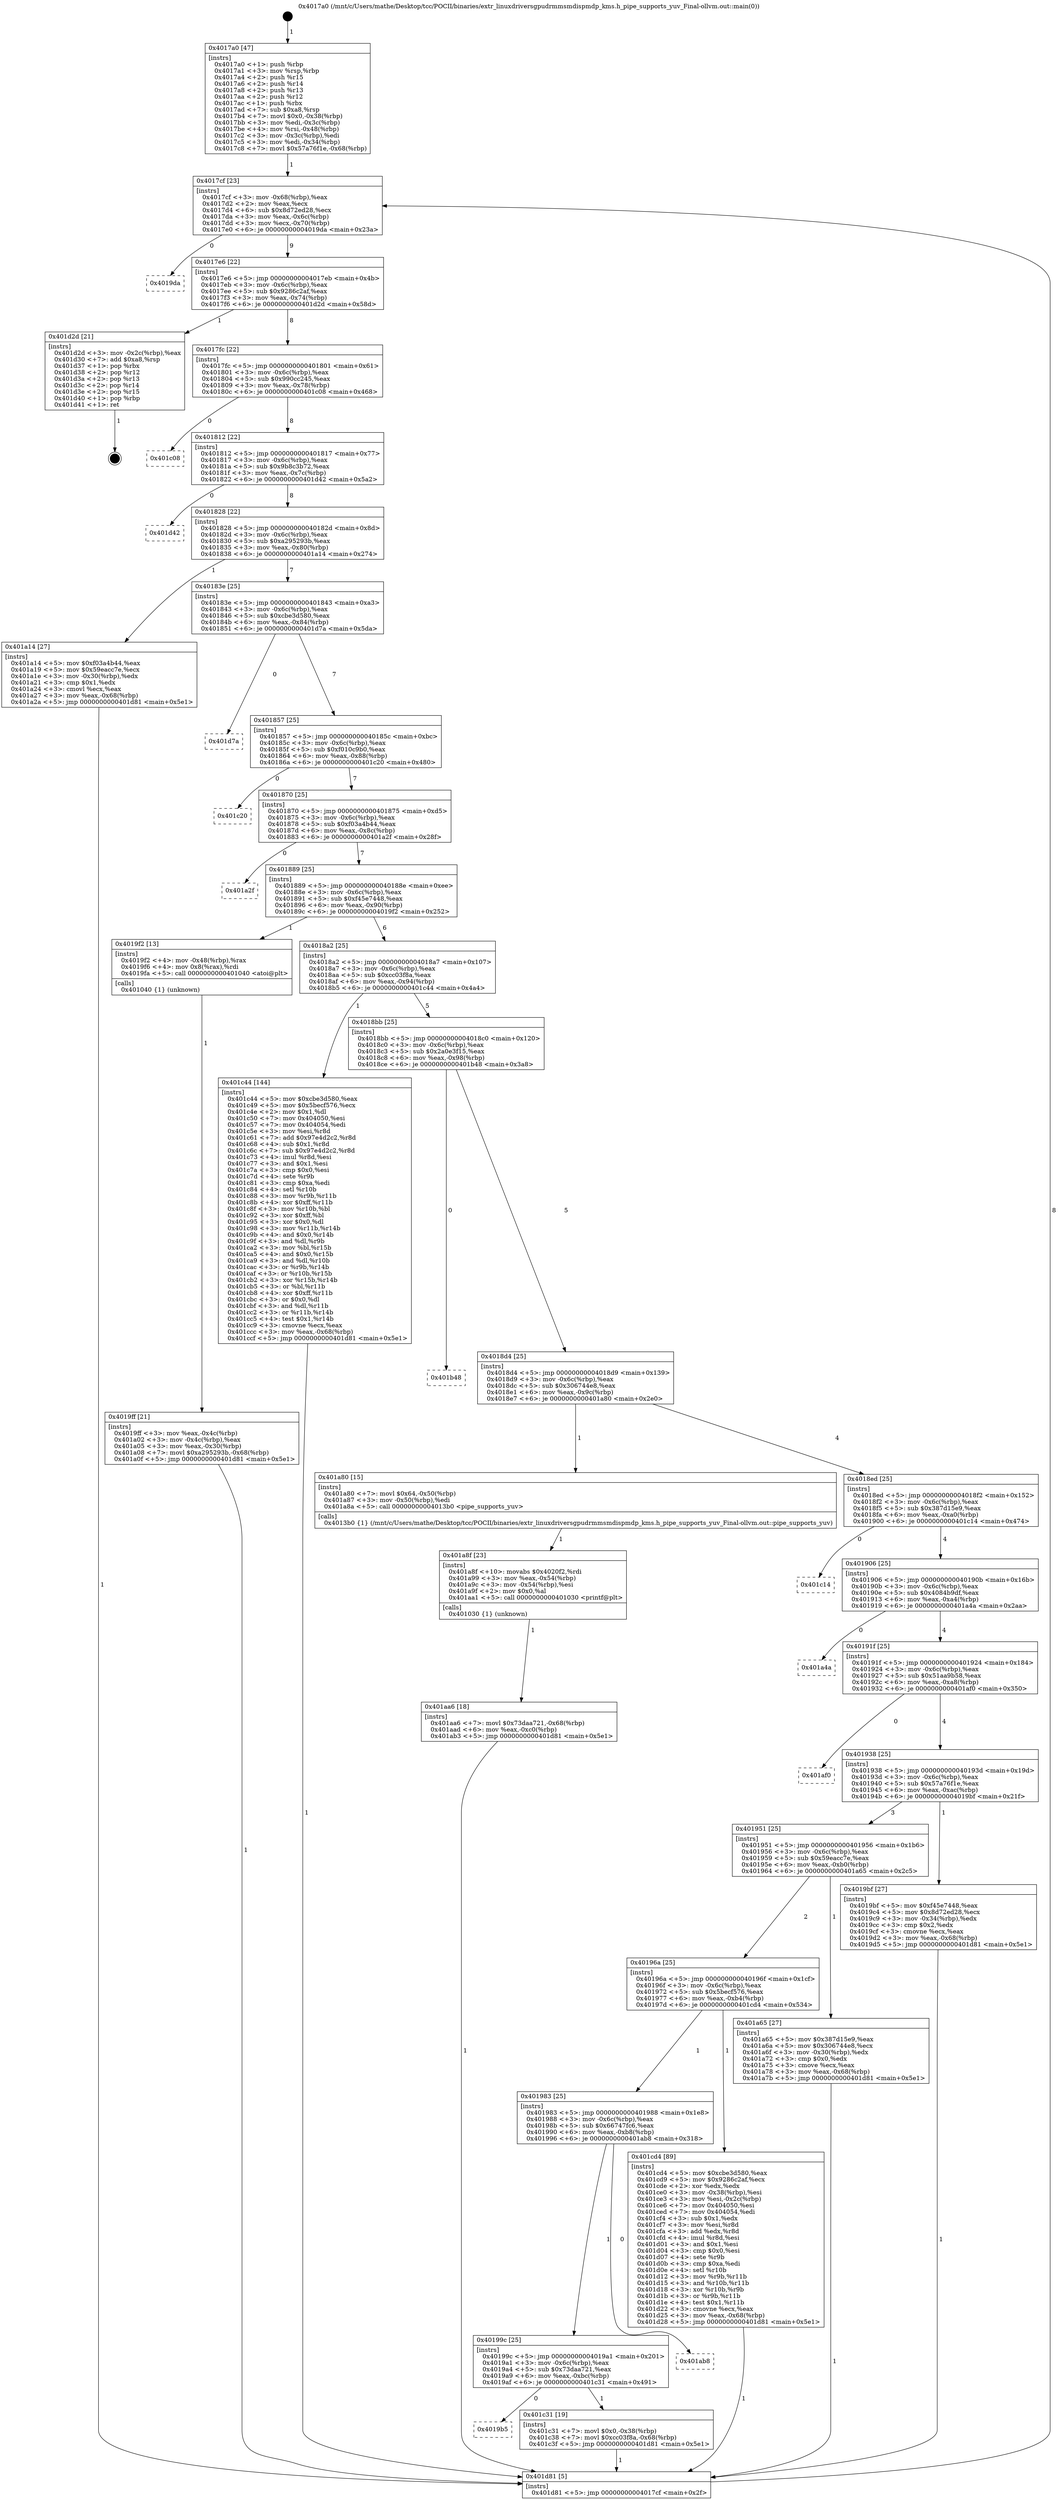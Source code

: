 digraph "0x4017a0" {
  label = "0x4017a0 (/mnt/c/Users/mathe/Desktop/tcc/POCII/binaries/extr_linuxdriversgpudrmmsmdispmdp_kms.h_pipe_supports_yuv_Final-ollvm.out::main(0))"
  labelloc = "t"
  node[shape=record]

  Entry [label="",width=0.3,height=0.3,shape=circle,fillcolor=black,style=filled]
  "0x4017cf" [label="{
     0x4017cf [23]\l
     | [instrs]\l
     &nbsp;&nbsp;0x4017cf \<+3\>: mov -0x68(%rbp),%eax\l
     &nbsp;&nbsp;0x4017d2 \<+2\>: mov %eax,%ecx\l
     &nbsp;&nbsp;0x4017d4 \<+6\>: sub $0x8d72ed28,%ecx\l
     &nbsp;&nbsp;0x4017da \<+3\>: mov %eax,-0x6c(%rbp)\l
     &nbsp;&nbsp;0x4017dd \<+3\>: mov %ecx,-0x70(%rbp)\l
     &nbsp;&nbsp;0x4017e0 \<+6\>: je 00000000004019da \<main+0x23a\>\l
  }"]
  "0x4019da" [label="{
     0x4019da\l
  }", style=dashed]
  "0x4017e6" [label="{
     0x4017e6 [22]\l
     | [instrs]\l
     &nbsp;&nbsp;0x4017e6 \<+5\>: jmp 00000000004017eb \<main+0x4b\>\l
     &nbsp;&nbsp;0x4017eb \<+3\>: mov -0x6c(%rbp),%eax\l
     &nbsp;&nbsp;0x4017ee \<+5\>: sub $0x9286c2af,%eax\l
     &nbsp;&nbsp;0x4017f3 \<+3\>: mov %eax,-0x74(%rbp)\l
     &nbsp;&nbsp;0x4017f6 \<+6\>: je 0000000000401d2d \<main+0x58d\>\l
  }"]
  Exit [label="",width=0.3,height=0.3,shape=circle,fillcolor=black,style=filled,peripheries=2]
  "0x401d2d" [label="{
     0x401d2d [21]\l
     | [instrs]\l
     &nbsp;&nbsp;0x401d2d \<+3\>: mov -0x2c(%rbp),%eax\l
     &nbsp;&nbsp;0x401d30 \<+7\>: add $0xa8,%rsp\l
     &nbsp;&nbsp;0x401d37 \<+1\>: pop %rbx\l
     &nbsp;&nbsp;0x401d38 \<+2\>: pop %r12\l
     &nbsp;&nbsp;0x401d3a \<+2\>: pop %r13\l
     &nbsp;&nbsp;0x401d3c \<+2\>: pop %r14\l
     &nbsp;&nbsp;0x401d3e \<+2\>: pop %r15\l
     &nbsp;&nbsp;0x401d40 \<+1\>: pop %rbp\l
     &nbsp;&nbsp;0x401d41 \<+1\>: ret\l
  }"]
  "0x4017fc" [label="{
     0x4017fc [22]\l
     | [instrs]\l
     &nbsp;&nbsp;0x4017fc \<+5\>: jmp 0000000000401801 \<main+0x61\>\l
     &nbsp;&nbsp;0x401801 \<+3\>: mov -0x6c(%rbp),%eax\l
     &nbsp;&nbsp;0x401804 \<+5\>: sub $0x990cc245,%eax\l
     &nbsp;&nbsp;0x401809 \<+3\>: mov %eax,-0x78(%rbp)\l
     &nbsp;&nbsp;0x40180c \<+6\>: je 0000000000401c08 \<main+0x468\>\l
  }"]
  "0x4019b5" [label="{
     0x4019b5\l
  }", style=dashed]
  "0x401c08" [label="{
     0x401c08\l
  }", style=dashed]
  "0x401812" [label="{
     0x401812 [22]\l
     | [instrs]\l
     &nbsp;&nbsp;0x401812 \<+5\>: jmp 0000000000401817 \<main+0x77\>\l
     &nbsp;&nbsp;0x401817 \<+3\>: mov -0x6c(%rbp),%eax\l
     &nbsp;&nbsp;0x40181a \<+5\>: sub $0x9b8c3b72,%eax\l
     &nbsp;&nbsp;0x40181f \<+3\>: mov %eax,-0x7c(%rbp)\l
     &nbsp;&nbsp;0x401822 \<+6\>: je 0000000000401d42 \<main+0x5a2\>\l
  }"]
  "0x401c31" [label="{
     0x401c31 [19]\l
     | [instrs]\l
     &nbsp;&nbsp;0x401c31 \<+7\>: movl $0x0,-0x38(%rbp)\l
     &nbsp;&nbsp;0x401c38 \<+7\>: movl $0xcc03f8a,-0x68(%rbp)\l
     &nbsp;&nbsp;0x401c3f \<+5\>: jmp 0000000000401d81 \<main+0x5e1\>\l
  }"]
  "0x401d42" [label="{
     0x401d42\l
  }", style=dashed]
  "0x401828" [label="{
     0x401828 [22]\l
     | [instrs]\l
     &nbsp;&nbsp;0x401828 \<+5\>: jmp 000000000040182d \<main+0x8d\>\l
     &nbsp;&nbsp;0x40182d \<+3\>: mov -0x6c(%rbp),%eax\l
     &nbsp;&nbsp;0x401830 \<+5\>: sub $0xa295293b,%eax\l
     &nbsp;&nbsp;0x401835 \<+3\>: mov %eax,-0x80(%rbp)\l
     &nbsp;&nbsp;0x401838 \<+6\>: je 0000000000401a14 \<main+0x274\>\l
  }"]
  "0x40199c" [label="{
     0x40199c [25]\l
     | [instrs]\l
     &nbsp;&nbsp;0x40199c \<+5\>: jmp 00000000004019a1 \<main+0x201\>\l
     &nbsp;&nbsp;0x4019a1 \<+3\>: mov -0x6c(%rbp),%eax\l
     &nbsp;&nbsp;0x4019a4 \<+5\>: sub $0x73daa721,%eax\l
     &nbsp;&nbsp;0x4019a9 \<+6\>: mov %eax,-0xbc(%rbp)\l
     &nbsp;&nbsp;0x4019af \<+6\>: je 0000000000401c31 \<main+0x491\>\l
  }"]
  "0x401a14" [label="{
     0x401a14 [27]\l
     | [instrs]\l
     &nbsp;&nbsp;0x401a14 \<+5\>: mov $0xf03a4b44,%eax\l
     &nbsp;&nbsp;0x401a19 \<+5\>: mov $0x59eacc7e,%ecx\l
     &nbsp;&nbsp;0x401a1e \<+3\>: mov -0x30(%rbp),%edx\l
     &nbsp;&nbsp;0x401a21 \<+3\>: cmp $0x1,%edx\l
     &nbsp;&nbsp;0x401a24 \<+3\>: cmovl %ecx,%eax\l
     &nbsp;&nbsp;0x401a27 \<+3\>: mov %eax,-0x68(%rbp)\l
     &nbsp;&nbsp;0x401a2a \<+5\>: jmp 0000000000401d81 \<main+0x5e1\>\l
  }"]
  "0x40183e" [label="{
     0x40183e [25]\l
     | [instrs]\l
     &nbsp;&nbsp;0x40183e \<+5\>: jmp 0000000000401843 \<main+0xa3\>\l
     &nbsp;&nbsp;0x401843 \<+3\>: mov -0x6c(%rbp),%eax\l
     &nbsp;&nbsp;0x401846 \<+5\>: sub $0xcbe3d580,%eax\l
     &nbsp;&nbsp;0x40184b \<+6\>: mov %eax,-0x84(%rbp)\l
     &nbsp;&nbsp;0x401851 \<+6\>: je 0000000000401d7a \<main+0x5da\>\l
  }"]
  "0x401ab8" [label="{
     0x401ab8\l
  }", style=dashed]
  "0x401d7a" [label="{
     0x401d7a\l
  }", style=dashed]
  "0x401857" [label="{
     0x401857 [25]\l
     | [instrs]\l
     &nbsp;&nbsp;0x401857 \<+5\>: jmp 000000000040185c \<main+0xbc\>\l
     &nbsp;&nbsp;0x40185c \<+3\>: mov -0x6c(%rbp),%eax\l
     &nbsp;&nbsp;0x40185f \<+5\>: sub $0xf010c9b0,%eax\l
     &nbsp;&nbsp;0x401864 \<+6\>: mov %eax,-0x88(%rbp)\l
     &nbsp;&nbsp;0x40186a \<+6\>: je 0000000000401c20 \<main+0x480\>\l
  }"]
  "0x401983" [label="{
     0x401983 [25]\l
     | [instrs]\l
     &nbsp;&nbsp;0x401983 \<+5\>: jmp 0000000000401988 \<main+0x1e8\>\l
     &nbsp;&nbsp;0x401988 \<+3\>: mov -0x6c(%rbp),%eax\l
     &nbsp;&nbsp;0x40198b \<+5\>: sub $0x66747fc6,%eax\l
     &nbsp;&nbsp;0x401990 \<+6\>: mov %eax,-0xb8(%rbp)\l
     &nbsp;&nbsp;0x401996 \<+6\>: je 0000000000401ab8 \<main+0x318\>\l
  }"]
  "0x401c20" [label="{
     0x401c20\l
  }", style=dashed]
  "0x401870" [label="{
     0x401870 [25]\l
     | [instrs]\l
     &nbsp;&nbsp;0x401870 \<+5\>: jmp 0000000000401875 \<main+0xd5\>\l
     &nbsp;&nbsp;0x401875 \<+3\>: mov -0x6c(%rbp),%eax\l
     &nbsp;&nbsp;0x401878 \<+5\>: sub $0xf03a4b44,%eax\l
     &nbsp;&nbsp;0x40187d \<+6\>: mov %eax,-0x8c(%rbp)\l
     &nbsp;&nbsp;0x401883 \<+6\>: je 0000000000401a2f \<main+0x28f\>\l
  }"]
  "0x401cd4" [label="{
     0x401cd4 [89]\l
     | [instrs]\l
     &nbsp;&nbsp;0x401cd4 \<+5\>: mov $0xcbe3d580,%eax\l
     &nbsp;&nbsp;0x401cd9 \<+5\>: mov $0x9286c2af,%ecx\l
     &nbsp;&nbsp;0x401cde \<+2\>: xor %edx,%edx\l
     &nbsp;&nbsp;0x401ce0 \<+3\>: mov -0x38(%rbp),%esi\l
     &nbsp;&nbsp;0x401ce3 \<+3\>: mov %esi,-0x2c(%rbp)\l
     &nbsp;&nbsp;0x401ce6 \<+7\>: mov 0x404050,%esi\l
     &nbsp;&nbsp;0x401ced \<+7\>: mov 0x404054,%edi\l
     &nbsp;&nbsp;0x401cf4 \<+3\>: sub $0x1,%edx\l
     &nbsp;&nbsp;0x401cf7 \<+3\>: mov %esi,%r8d\l
     &nbsp;&nbsp;0x401cfa \<+3\>: add %edx,%r8d\l
     &nbsp;&nbsp;0x401cfd \<+4\>: imul %r8d,%esi\l
     &nbsp;&nbsp;0x401d01 \<+3\>: and $0x1,%esi\l
     &nbsp;&nbsp;0x401d04 \<+3\>: cmp $0x0,%esi\l
     &nbsp;&nbsp;0x401d07 \<+4\>: sete %r9b\l
     &nbsp;&nbsp;0x401d0b \<+3\>: cmp $0xa,%edi\l
     &nbsp;&nbsp;0x401d0e \<+4\>: setl %r10b\l
     &nbsp;&nbsp;0x401d12 \<+3\>: mov %r9b,%r11b\l
     &nbsp;&nbsp;0x401d15 \<+3\>: and %r10b,%r11b\l
     &nbsp;&nbsp;0x401d18 \<+3\>: xor %r10b,%r9b\l
     &nbsp;&nbsp;0x401d1b \<+3\>: or %r9b,%r11b\l
     &nbsp;&nbsp;0x401d1e \<+4\>: test $0x1,%r11b\l
     &nbsp;&nbsp;0x401d22 \<+3\>: cmovne %ecx,%eax\l
     &nbsp;&nbsp;0x401d25 \<+3\>: mov %eax,-0x68(%rbp)\l
     &nbsp;&nbsp;0x401d28 \<+5\>: jmp 0000000000401d81 \<main+0x5e1\>\l
  }"]
  "0x401a2f" [label="{
     0x401a2f\l
  }", style=dashed]
  "0x401889" [label="{
     0x401889 [25]\l
     | [instrs]\l
     &nbsp;&nbsp;0x401889 \<+5\>: jmp 000000000040188e \<main+0xee\>\l
     &nbsp;&nbsp;0x40188e \<+3\>: mov -0x6c(%rbp),%eax\l
     &nbsp;&nbsp;0x401891 \<+5\>: sub $0xf45e7448,%eax\l
     &nbsp;&nbsp;0x401896 \<+6\>: mov %eax,-0x90(%rbp)\l
     &nbsp;&nbsp;0x40189c \<+6\>: je 00000000004019f2 \<main+0x252\>\l
  }"]
  "0x401aa6" [label="{
     0x401aa6 [18]\l
     | [instrs]\l
     &nbsp;&nbsp;0x401aa6 \<+7\>: movl $0x73daa721,-0x68(%rbp)\l
     &nbsp;&nbsp;0x401aad \<+6\>: mov %eax,-0xc0(%rbp)\l
     &nbsp;&nbsp;0x401ab3 \<+5\>: jmp 0000000000401d81 \<main+0x5e1\>\l
  }"]
  "0x4019f2" [label="{
     0x4019f2 [13]\l
     | [instrs]\l
     &nbsp;&nbsp;0x4019f2 \<+4\>: mov -0x48(%rbp),%rax\l
     &nbsp;&nbsp;0x4019f6 \<+4\>: mov 0x8(%rax),%rdi\l
     &nbsp;&nbsp;0x4019fa \<+5\>: call 0000000000401040 \<atoi@plt\>\l
     | [calls]\l
     &nbsp;&nbsp;0x401040 \{1\} (unknown)\l
  }"]
  "0x4018a2" [label="{
     0x4018a2 [25]\l
     | [instrs]\l
     &nbsp;&nbsp;0x4018a2 \<+5\>: jmp 00000000004018a7 \<main+0x107\>\l
     &nbsp;&nbsp;0x4018a7 \<+3\>: mov -0x6c(%rbp),%eax\l
     &nbsp;&nbsp;0x4018aa \<+5\>: sub $0xcc03f8a,%eax\l
     &nbsp;&nbsp;0x4018af \<+6\>: mov %eax,-0x94(%rbp)\l
     &nbsp;&nbsp;0x4018b5 \<+6\>: je 0000000000401c44 \<main+0x4a4\>\l
  }"]
  "0x401a8f" [label="{
     0x401a8f [23]\l
     | [instrs]\l
     &nbsp;&nbsp;0x401a8f \<+10\>: movabs $0x4020f2,%rdi\l
     &nbsp;&nbsp;0x401a99 \<+3\>: mov %eax,-0x54(%rbp)\l
     &nbsp;&nbsp;0x401a9c \<+3\>: mov -0x54(%rbp),%esi\l
     &nbsp;&nbsp;0x401a9f \<+2\>: mov $0x0,%al\l
     &nbsp;&nbsp;0x401aa1 \<+5\>: call 0000000000401030 \<printf@plt\>\l
     | [calls]\l
     &nbsp;&nbsp;0x401030 \{1\} (unknown)\l
  }"]
  "0x401c44" [label="{
     0x401c44 [144]\l
     | [instrs]\l
     &nbsp;&nbsp;0x401c44 \<+5\>: mov $0xcbe3d580,%eax\l
     &nbsp;&nbsp;0x401c49 \<+5\>: mov $0x5becf576,%ecx\l
     &nbsp;&nbsp;0x401c4e \<+2\>: mov $0x1,%dl\l
     &nbsp;&nbsp;0x401c50 \<+7\>: mov 0x404050,%esi\l
     &nbsp;&nbsp;0x401c57 \<+7\>: mov 0x404054,%edi\l
     &nbsp;&nbsp;0x401c5e \<+3\>: mov %esi,%r8d\l
     &nbsp;&nbsp;0x401c61 \<+7\>: add $0x97e4d2c2,%r8d\l
     &nbsp;&nbsp;0x401c68 \<+4\>: sub $0x1,%r8d\l
     &nbsp;&nbsp;0x401c6c \<+7\>: sub $0x97e4d2c2,%r8d\l
     &nbsp;&nbsp;0x401c73 \<+4\>: imul %r8d,%esi\l
     &nbsp;&nbsp;0x401c77 \<+3\>: and $0x1,%esi\l
     &nbsp;&nbsp;0x401c7a \<+3\>: cmp $0x0,%esi\l
     &nbsp;&nbsp;0x401c7d \<+4\>: sete %r9b\l
     &nbsp;&nbsp;0x401c81 \<+3\>: cmp $0xa,%edi\l
     &nbsp;&nbsp;0x401c84 \<+4\>: setl %r10b\l
     &nbsp;&nbsp;0x401c88 \<+3\>: mov %r9b,%r11b\l
     &nbsp;&nbsp;0x401c8b \<+4\>: xor $0xff,%r11b\l
     &nbsp;&nbsp;0x401c8f \<+3\>: mov %r10b,%bl\l
     &nbsp;&nbsp;0x401c92 \<+3\>: xor $0xff,%bl\l
     &nbsp;&nbsp;0x401c95 \<+3\>: xor $0x0,%dl\l
     &nbsp;&nbsp;0x401c98 \<+3\>: mov %r11b,%r14b\l
     &nbsp;&nbsp;0x401c9b \<+4\>: and $0x0,%r14b\l
     &nbsp;&nbsp;0x401c9f \<+3\>: and %dl,%r9b\l
     &nbsp;&nbsp;0x401ca2 \<+3\>: mov %bl,%r15b\l
     &nbsp;&nbsp;0x401ca5 \<+4\>: and $0x0,%r15b\l
     &nbsp;&nbsp;0x401ca9 \<+3\>: and %dl,%r10b\l
     &nbsp;&nbsp;0x401cac \<+3\>: or %r9b,%r14b\l
     &nbsp;&nbsp;0x401caf \<+3\>: or %r10b,%r15b\l
     &nbsp;&nbsp;0x401cb2 \<+3\>: xor %r15b,%r14b\l
     &nbsp;&nbsp;0x401cb5 \<+3\>: or %bl,%r11b\l
     &nbsp;&nbsp;0x401cb8 \<+4\>: xor $0xff,%r11b\l
     &nbsp;&nbsp;0x401cbc \<+3\>: or $0x0,%dl\l
     &nbsp;&nbsp;0x401cbf \<+3\>: and %dl,%r11b\l
     &nbsp;&nbsp;0x401cc2 \<+3\>: or %r11b,%r14b\l
     &nbsp;&nbsp;0x401cc5 \<+4\>: test $0x1,%r14b\l
     &nbsp;&nbsp;0x401cc9 \<+3\>: cmovne %ecx,%eax\l
     &nbsp;&nbsp;0x401ccc \<+3\>: mov %eax,-0x68(%rbp)\l
     &nbsp;&nbsp;0x401ccf \<+5\>: jmp 0000000000401d81 \<main+0x5e1\>\l
  }"]
  "0x4018bb" [label="{
     0x4018bb [25]\l
     | [instrs]\l
     &nbsp;&nbsp;0x4018bb \<+5\>: jmp 00000000004018c0 \<main+0x120\>\l
     &nbsp;&nbsp;0x4018c0 \<+3\>: mov -0x6c(%rbp),%eax\l
     &nbsp;&nbsp;0x4018c3 \<+5\>: sub $0x2a0e3f15,%eax\l
     &nbsp;&nbsp;0x4018c8 \<+6\>: mov %eax,-0x98(%rbp)\l
     &nbsp;&nbsp;0x4018ce \<+6\>: je 0000000000401b48 \<main+0x3a8\>\l
  }"]
  "0x40196a" [label="{
     0x40196a [25]\l
     | [instrs]\l
     &nbsp;&nbsp;0x40196a \<+5\>: jmp 000000000040196f \<main+0x1cf\>\l
     &nbsp;&nbsp;0x40196f \<+3\>: mov -0x6c(%rbp),%eax\l
     &nbsp;&nbsp;0x401972 \<+5\>: sub $0x5becf576,%eax\l
     &nbsp;&nbsp;0x401977 \<+6\>: mov %eax,-0xb4(%rbp)\l
     &nbsp;&nbsp;0x40197d \<+6\>: je 0000000000401cd4 \<main+0x534\>\l
  }"]
  "0x401b48" [label="{
     0x401b48\l
  }", style=dashed]
  "0x4018d4" [label="{
     0x4018d4 [25]\l
     | [instrs]\l
     &nbsp;&nbsp;0x4018d4 \<+5\>: jmp 00000000004018d9 \<main+0x139\>\l
     &nbsp;&nbsp;0x4018d9 \<+3\>: mov -0x6c(%rbp),%eax\l
     &nbsp;&nbsp;0x4018dc \<+5\>: sub $0x306744e8,%eax\l
     &nbsp;&nbsp;0x4018e1 \<+6\>: mov %eax,-0x9c(%rbp)\l
     &nbsp;&nbsp;0x4018e7 \<+6\>: je 0000000000401a80 \<main+0x2e0\>\l
  }"]
  "0x401a65" [label="{
     0x401a65 [27]\l
     | [instrs]\l
     &nbsp;&nbsp;0x401a65 \<+5\>: mov $0x387d15e9,%eax\l
     &nbsp;&nbsp;0x401a6a \<+5\>: mov $0x306744e8,%ecx\l
     &nbsp;&nbsp;0x401a6f \<+3\>: mov -0x30(%rbp),%edx\l
     &nbsp;&nbsp;0x401a72 \<+3\>: cmp $0x0,%edx\l
     &nbsp;&nbsp;0x401a75 \<+3\>: cmove %ecx,%eax\l
     &nbsp;&nbsp;0x401a78 \<+3\>: mov %eax,-0x68(%rbp)\l
     &nbsp;&nbsp;0x401a7b \<+5\>: jmp 0000000000401d81 \<main+0x5e1\>\l
  }"]
  "0x401a80" [label="{
     0x401a80 [15]\l
     | [instrs]\l
     &nbsp;&nbsp;0x401a80 \<+7\>: movl $0x64,-0x50(%rbp)\l
     &nbsp;&nbsp;0x401a87 \<+3\>: mov -0x50(%rbp),%edi\l
     &nbsp;&nbsp;0x401a8a \<+5\>: call 00000000004013b0 \<pipe_supports_yuv\>\l
     | [calls]\l
     &nbsp;&nbsp;0x4013b0 \{1\} (/mnt/c/Users/mathe/Desktop/tcc/POCII/binaries/extr_linuxdriversgpudrmmsmdispmdp_kms.h_pipe_supports_yuv_Final-ollvm.out::pipe_supports_yuv)\l
  }"]
  "0x4018ed" [label="{
     0x4018ed [25]\l
     | [instrs]\l
     &nbsp;&nbsp;0x4018ed \<+5\>: jmp 00000000004018f2 \<main+0x152\>\l
     &nbsp;&nbsp;0x4018f2 \<+3\>: mov -0x6c(%rbp),%eax\l
     &nbsp;&nbsp;0x4018f5 \<+5\>: sub $0x387d15e9,%eax\l
     &nbsp;&nbsp;0x4018fa \<+6\>: mov %eax,-0xa0(%rbp)\l
     &nbsp;&nbsp;0x401900 \<+6\>: je 0000000000401c14 \<main+0x474\>\l
  }"]
  "0x4019ff" [label="{
     0x4019ff [21]\l
     | [instrs]\l
     &nbsp;&nbsp;0x4019ff \<+3\>: mov %eax,-0x4c(%rbp)\l
     &nbsp;&nbsp;0x401a02 \<+3\>: mov -0x4c(%rbp),%eax\l
     &nbsp;&nbsp;0x401a05 \<+3\>: mov %eax,-0x30(%rbp)\l
     &nbsp;&nbsp;0x401a08 \<+7\>: movl $0xa295293b,-0x68(%rbp)\l
     &nbsp;&nbsp;0x401a0f \<+5\>: jmp 0000000000401d81 \<main+0x5e1\>\l
  }"]
  "0x401c14" [label="{
     0x401c14\l
  }", style=dashed]
  "0x401906" [label="{
     0x401906 [25]\l
     | [instrs]\l
     &nbsp;&nbsp;0x401906 \<+5\>: jmp 000000000040190b \<main+0x16b\>\l
     &nbsp;&nbsp;0x40190b \<+3\>: mov -0x6c(%rbp),%eax\l
     &nbsp;&nbsp;0x40190e \<+5\>: sub $0x4084b9df,%eax\l
     &nbsp;&nbsp;0x401913 \<+6\>: mov %eax,-0xa4(%rbp)\l
     &nbsp;&nbsp;0x401919 \<+6\>: je 0000000000401a4a \<main+0x2aa\>\l
  }"]
  "0x4017a0" [label="{
     0x4017a0 [47]\l
     | [instrs]\l
     &nbsp;&nbsp;0x4017a0 \<+1\>: push %rbp\l
     &nbsp;&nbsp;0x4017a1 \<+3\>: mov %rsp,%rbp\l
     &nbsp;&nbsp;0x4017a4 \<+2\>: push %r15\l
     &nbsp;&nbsp;0x4017a6 \<+2\>: push %r14\l
     &nbsp;&nbsp;0x4017a8 \<+2\>: push %r13\l
     &nbsp;&nbsp;0x4017aa \<+2\>: push %r12\l
     &nbsp;&nbsp;0x4017ac \<+1\>: push %rbx\l
     &nbsp;&nbsp;0x4017ad \<+7\>: sub $0xa8,%rsp\l
     &nbsp;&nbsp;0x4017b4 \<+7\>: movl $0x0,-0x38(%rbp)\l
     &nbsp;&nbsp;0x4017bb \<+3\>: mov %edi,-0x3c(%rbp)\l
     &nbsp;&nbsp;0x4017be \<+4\>: mov %rsi,-0x48(%rbp)\l
     &nbsp;&nbsp;0x4017c2 \<+3\>: mov -0x3c(%rbp),%edi\l
     &nbsp;&nbsp;0x4017c5 \<+3\>: mov %edi,-0x34(%rbp)\l
     &nbsp;&nbsp;0x4017c8 \<+7\>: movl $0x57a76f1e,-0x68(%rbp)\l
  }"]
  "0x401a4a" [label="{
     0x401a4a\l
  }", style=dashed]
  "0x40191f" [label="{
     0x40191f [25]\l
     | [instrs]\l
     &nbsp;&nbsp;0x40191f \<+5\>: jmp 0000000000401924 \<main+0x184\>\l
     &nbsp;&nbsp;0x401924 \<+3\>: mov -0x6c(%rbp),%eax\l
     &nbsp;&nbsp;0x401927 \<+5\>: sub $0x51aa9b58,%eax\l
     &nbsp;&nbsp;0x40192c \<+6\>: mov %eax,-0xa8(%rbp)\l
     &nbsp;&nbsp;0x401932 \<+6\>: je 0000000000401af0 \<main+0x350\>\l
  }"]
  "0x401d81" [label="{
     0x401d81 [5]\l
     | [instrs]\l
     &nbsp;&nbsp;0x401d81 \<+5\>: jmp 00000000004017cf \<main+0x2f\>\l
  }"]
  "0x401af0" [label="{
     0x401af0\l
  }", style=dashed]
  "0x401938" [label="{
     0x401938 [25]\l
     | [instrs]\l
     &nbsp;&nbsp;0x401938 \<+5\>: jmp 000000000040193d \<main+0x19d\>\l
     &nbsp;&nbsp;0x40193d \<+3\>: mov -0x6c(%rbp),%eax\l
     &nbsp;&nbsp;0x401940 \<+5\>: sub $0x57a76f1e,%eax\l
     &nbsp;&nbsp;0x401945 \<+6\>: mov %eax,-0xac(%rbp)\l
     &nbsp;&nbsp;0x40194b \<+6\>: je 00000000004019bf \<main+0x21f\>\l
  }"]
  "0x401951" [label="{
     0x401951 [25]\l
     | [instrs]\l
     &nbsp;&nbsp;0x401951 \<+5\>: jmp 0000000000401956 \<main+0x1b6\>\l
     &nbsp;&nbsp;0x401956 \<+3\>: mov -0x6c(%rbp),%eax\l
     &nbsp;&nbsp;0x401959 \<+5\>: sub $0x59eacc7e,%eax\l
     &nbsp;&nbsp;0x40195e \<+6\>: mov %eax,-0xb0(%rbp)\l
     &nbsp;&nbsp;0x401964 \<+6\>: je 0000000000401a65 \<main+0x2c5\>\l
  }"]
  "0x4019bf" [label="{
     0x4019bf [27]\l
     | [instrs]\l
     &nbsp;&nbsp;0x4019bf \<+5\>: mov $0xf45e7448,%eax\l
     &nbsp;&nbsp;0x4019c4 \<+5\>: mov $0x8d72ed28,%ecx\l
     &nbsp;&nbsp;0x4019c9 \<+3\>: mov -0x34(%rbp),%edx\l
     &nbsp;&nbsp;0x4019cc \<+3\>: cmp $0x2,%edx\l
     &nbsp;&nbsp;0x4019cf \<+3\>: cmovne %ecx,%eax\l
     &nbsp;&nbsp;0x4019d2 \<+3\>: mov %eax,-0x68(%rbp)\l
     &nbsp;&nbsp;0x4019d5 \<+5\>: jmp 0000000000401d81 \<main+0x5e1\>\l
  }"]
  Entry -> "0x4017a0" [label=" 1"]
  "0x4017cf" -> "0x4019da" [label=" 0"]
  "0x4017cf" -> "0x4017e6" [label=" 9"]
  "0x401d2d" -> Exit [label=" 1"]
  "0x4017e6" -> "0x401d2d" [label=" 1"]
  "0x4017e6" -> "0x4017fc" [label=" 8"]
  "0x401cd4" -> "0x401d81" [label=" 1"]
  "0x4017fc" -> "0x401c08" [label=" 0"]
  "0x4017fc" -> "0x401812" [label=" 8"]
  "0x401c44" -> "0x401d81" [label=" 1"]
  "0x401812" -> "0x401d42" [label=" 0"]
  "0x401812" -> "0x401828" [label=" 8"]
  "0x401c31" -> "0x401d81" [label=" 1"]
  "0x401828" -> "0x401a14" [label=" 1"]
  "0x401828" -> "0x40183e" [label=" 7"]
  "0x40199c" -> "0x401c31" [label=" 1"]
  "0x40183e" -> "0x401d7a" [label=" 0"]
  "0x40183e" -> "0x401857" [label=" 7"]
  "0x40199c" -> "0x4019b5" [label=" 0"]
  "0x401857" -> "0x401c20" [label=" 0"]
  "0x401857" -> "0x401870" [label=" 7"]
  "0x401983" -> "0x401ab8" [label=" 0"]
  "0x401870" -> "0x401a2f" [label=" 0"]
  "0x401870" -> "0x401889" [label=" 7"]
  "0x401983" -> "0x40199c" [label=" 1"]
  "0x401889" -> "0x4019f2" [label=" 1"]
  "0x401889" -> "0x4018a2" [label=" 6"]
  "0x40196a" -> "0x401cd4" [label=" 1"]
  "0x4018a2" -> "0x401c44" [label=" 1"]
  "0x4018a2" -> "0x4018bb" [label=" 5"]
  "0x40196a" -> "0x401983" [label=" 1"]
  "0x4018bb" -> "0x401b48" [label=" 0"]
  "0x4018bb" -> "0x4018d4" [label=" 5"]
  "0x401aa6" -> "0x401d81" [label=" 1"]
  "0x4018d4" -> "0x401a80" [label=" 1"]
  "0x4018d4" -> "0x4018ed" [label=" 4"]
  "0x401a8f" -> "0x401aa6" [label=" 1"]
  "0x4018ed" -> "0x401c14" [label=" 0"]
  "0x4018ed" -> "0x401906" [label=" 4"]
  "0x401a65" -> "0x401d81" [label=" 1"]
  "0x401906" -> "0x401a4a" [label=" 0"]
  "0x401906" -> "0x40191f" [label=" 4"]
  "0x401951" -> "0x40196a" [label=" 2"]
  "0x40191f" -> "0x401af0" [label=" 0"]
  "0x40191f" -> "0x401938" [label=" 4"]
  "0x401951" -> "0x401a65" [label=" 1"]
  "0x401938" -> "0x4019bf" [label=" 1"]
  "0x401938" -> "0x401951" [label=" 3"]
  "0x4019bf" -> "0x401d81" [label=" 1"]
  "0x4017a0" -> "0x4017cf" [label=" 1"]
  "0x401d81" -> "0x4017cf" [label=" 8"]
  "0x4019f2" -> "0x4019ff" [label=" 1"]
  "0x4019ff" -> "0x401d81" [label=" 1"]
  "0x401a14" -> "0x401d81" [label=" 1"]
  "0x401a80" -> "0x401a8f" [label=" 1"]
}
